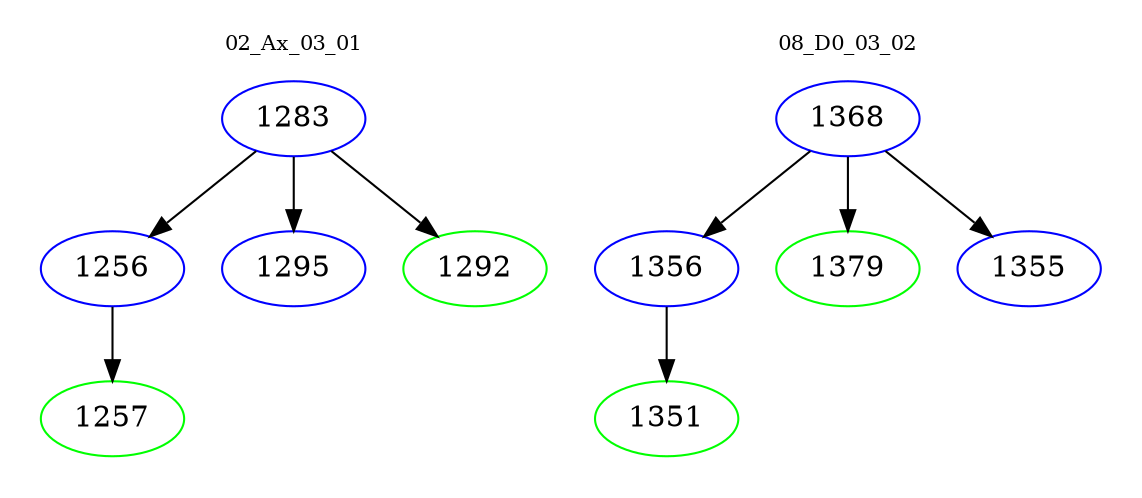 digraph{
subgraph cluster_0 {
color = white
label = "02_Ax_03_01";
fontsize=10;
T0_1283 [label="1283", color="blue"]
T0_1283 -> T0_1256 [color="black"]
T0_1256 [label="1256", color="blue"]
T0_1256 -> T0_1257 [color="black"]
T0_1257 [label="1257", color="green"]
T0_1283 -> T0_1295 [color="black"]
T0_1295 [label="1295", color="blue"]
T0_1283 -> T0_1292 [color="black"]
T0_1292 [label="1292", color="green"]
}
subgraph cluster_1 {
color = white
label = "08_D0_03_02";
fontsize=10;
T1_1368 [label="1368", color="blue"]
T1_1368 -> T1_1356 [color="black"]
T1_1356 [label="1356", color="blue"]
T1_1356 -> T1_1351 [color="black"]
T1_1351 [label="1351", color="green"]
T1_1368 -> T1_1379 [color="black"]
T1_1379 [label="1379", color="green"]
T1_1368 -> T1_1355 [color="black"]
T1_1355 [label="1355", color="blue"]
}
}
